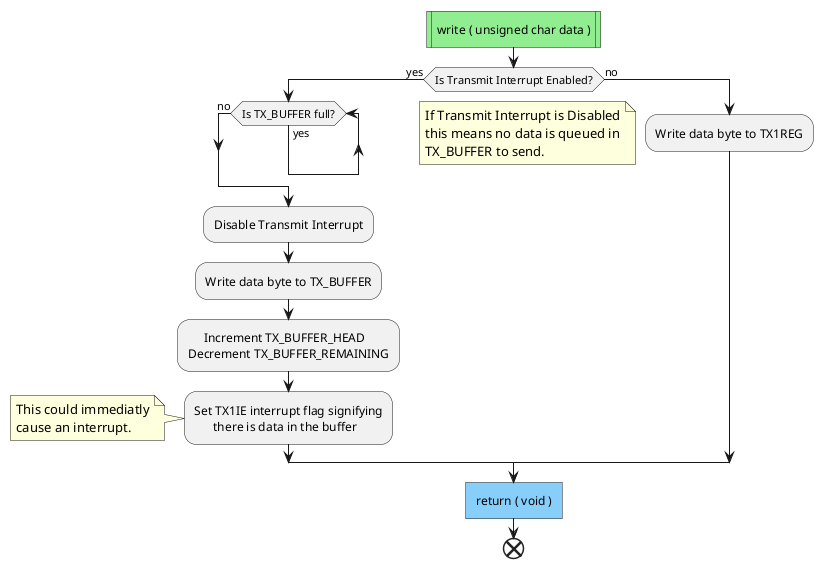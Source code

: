 ' This graph shows the flow of the uart_write() function
@startuml driver-uart-write
skinparam ConditionEndStyle hline
#LightGreen:write ( unsigned char data )|
if (Is Transmit Interrupt Enabled?) then (yes)
    while (Is TX_BUFFER full?) is (yes)
    endwhile (no)
    :Disable Transmit Interrupt;
    :Write data byte to TX_BUFFER;
    :     Increment TX_BUFFER_HEAD
    Decrement TX_BUFFER_REMAINING;
    :Set TX1IE interrupt flag signifying 
          there is data in the buffer;
    note left
        This could immediatly
        cause an interrupt.
    end note
else (no)
    :Write data byte to TX1REG;
    floating note left
        If Transmit Interrupt is Disabled
        this means no data is queued in
        TX_BUFFER to send.
    end note
endif
#LightSkyBlue:return ( void )]
end
@enduml

' This graph shows the flow of the uart_read() function.
@startuml driver-uart-read
skinparam ConditionEndStyle hline
#LightGreen:unsigned char read ( void )|
while (Is there data in RX_BUFFER?) is (no)
endwhile(yes)
:Read **data** from RX_BUFFER_TAIL;
:Increment RX_BUFFER_TAIL;
:Disable Receive Interrupts;
:Decrement RX_BUFFER_REMAINING;
:Enable Interrupts;
note left
    This could immediatly
    cause an interrupt.
end note
#LightSkyBlue:return ( **data** )]
@enduml

@startuml driver-uart-isr
skinparam ConditionEndStyle hline
#LightGreen:uart_isr ( void )|
if (  Transmit Interrupt Occurred
and Transmit Interrupt Enabled) then (yes)
    #LightGreen:uart_tx_isr ( void )|
    if (Is there data in TX_BUFFER?) then (yes)
        :Write TX_BUFFER_HEAD to TX1REG;
        :      Increment TX_BUFFER_TAIL
        Increment TX_BUFFER_REMAINING;
    else (no)
        :Disable Transmit Interrupts;
    endif
    #LightSkyBlue:return ( void )]
(no) elseif (  Receive Interrupt Occurred
and Receive Interrupt Enabled) then (yes)
    #LightGreen:uart_rx_isr ( void )|
    :   Read a byte of data from 
    RC1REG into RX_BUFFER;
    :Increment RX_BUFFER_HEAD;
    :Increment RX_BUFFER_REMAINING;
    #LightSkyBlue:return ( void )]
else (No UART Interrupt Occurred)
endif
#LightSkyBlue:return ( void )]
@enduml
